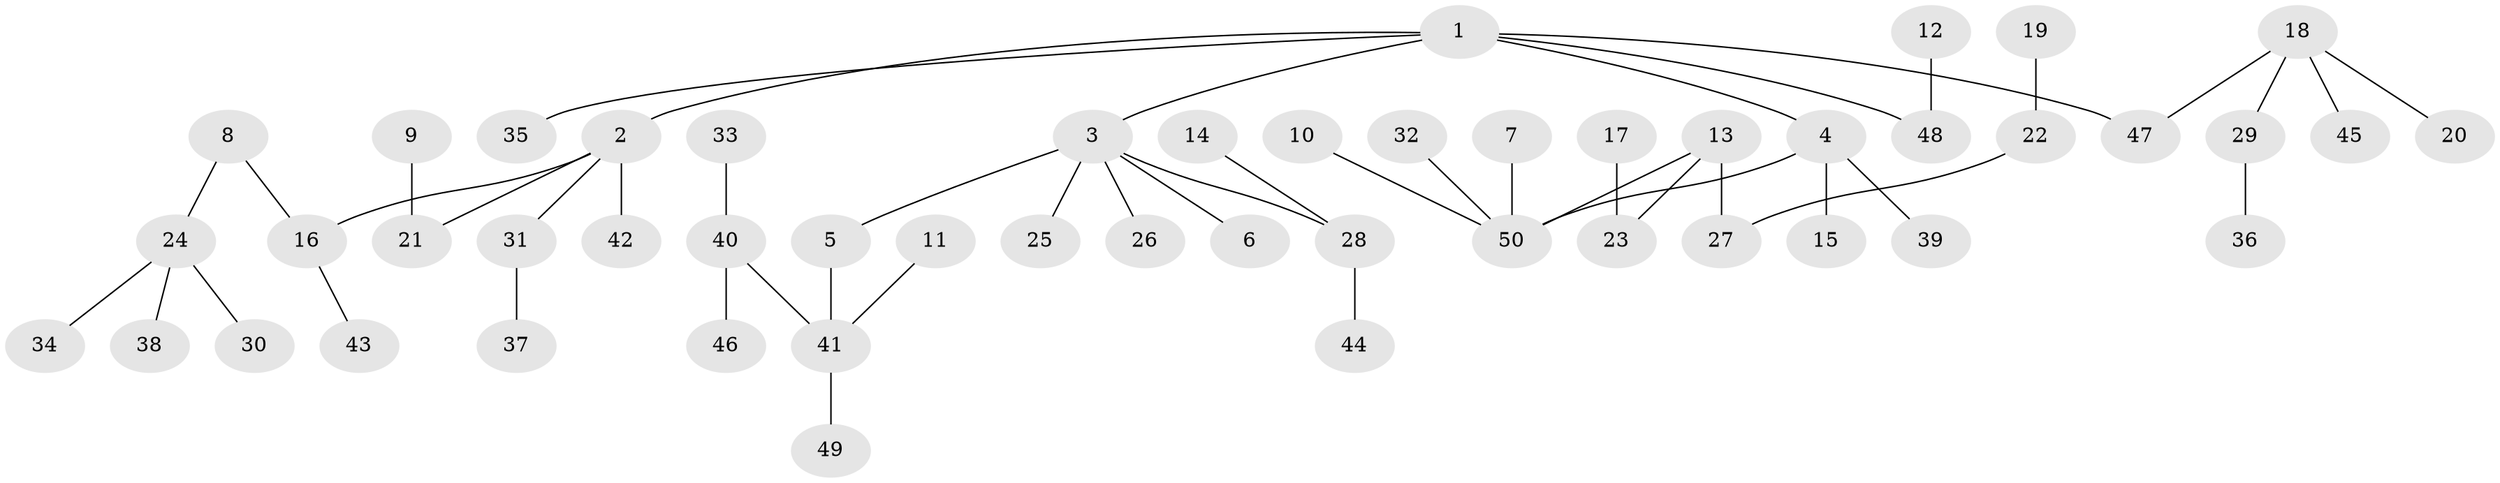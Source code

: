 // original degree distribution, {4: 0.13, 7: 0.01, 5: 0.02, 3: 0.14, 1: 0.53, 2: 0.17}
// Generated by graph-tools (version 1.1) at 2025/50/03/09/25 03:50:17]
// undirected, 50 vertices, 49 edges
graph export_dot {
graph [start="1"]
  node [color=gray90,style=filled];
  1;
  2;
  3;
  4;
  5;
  6;
  7;
  8;
  9;
  10;
  11;
  12;
  13;
  14;
  15;
  16;
  17;
  18;
  19;
  20;
  21;
  22;
  23;
  24;
  25;
  26;
  27;
  28;
  29;
  30;
  31;
  32;
  33;
  34;
  35;
  36;
  37;
  38;
  39;
  40;
  41;
  42;
  43;
  44;
  45;
  46;
  47;
  48;
  49;
  50;
  1 -- 2 [weight=1.0];
  1 -- 3 [weight=1.0];
  1 -- 4 [weight=1.0];
  1 -- 35 [weight=1.0];
  1 -- 47 [weight=1.0];
  1 -- 48 [weight=1.0];
  2 -- 16 [weight=1.0];
  2 -- 21 [weight=1.0];
  2 -- 31 [weight=1.0];
  2 -- 42 [weight=1.0];
  3 -- 5 [weight=1.0];
  3 -- 6 [weight=1.0];
  3 -- 25 [weight=1.0];
  3 -- 26 [weight=1.0];
  3 -- 28 [weight=1.0];
  4 -- 15 [weight=1.0];
  4 -- 39 [weight=1.0];
  4 -- 50 [weight=1.0];
  5 -- 41 [weight=1.0];
  7 -- 50 [weight=1.0];
  8 -- 16 [weight=1.0];
  8 -- 24 [weight=1.0];
  9 -- 21 [weight=1.0];
  10 -- 50 [weight=1.0];
  11 -- 41 [weight=1.0];
  12 -- 48 [weight=1.0];
  13 -- 23 [weight=1.0];
  13 -- 27 [weight=1.0];
  13 -- 50 [weight=1.0];
  14 -- 28 [weight=1.0];
  16 -- 43 [weight=1.0];
  17 -- 23 [weight=1.0];
  18 -- 20 [weight=1.0];
  18 -- 29 [weight=1.0];
  18 -- 45 [weight=1.0];
  18 -- 47 [weight=1.0];
  19 -- 22 [weight=1.0];
  22 -- 27 [weight=1.0];
  24 -- 30 [weight=1.0];
  24 -- 34 [weight=1.0];
  24 -- 38 [weight=1.0];
  28 -- 44 [weight=1.0];
  29 -- 36 [weight=1.0];
  31 -- 37 [weight=1.0];
  32 -- 50 [weight=1.0];
  33 -- 40 [weight=1.0];
  40 -- 41 [weight=1.0];
  40 -- 46 [weight=1.0];
  41 -- 49 [weight=1.0];
}
